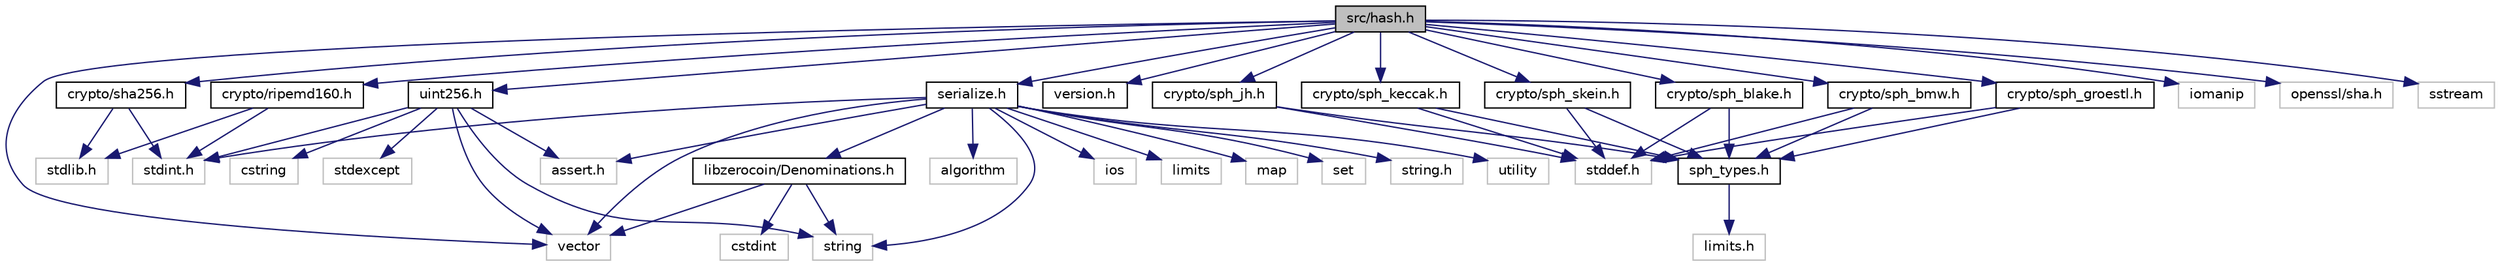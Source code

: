 digraph "src/hash.h"
{
  edge [fontname="Helvetica",fontsize="10",labelfontname="Helvetica",labelfontsize="10"];
  node [fontname="Helvetica",fontsize="10",shape=record];
  Node0 [label="src/hash.h",height=0.2,width=0.4,color="black", fillcolor="grey75", style="filled", fontcolor="black"];
  Node0 -> Node1 [color="midnightblue",fontsize="10",style="solid",fontname="Helvetica"];
  Node1 [label="crypto/ripemd160.h",height=0.2,width=0.4,color="black", fillcolor="white", style="filled",URL="$ripemd160_8h.html"];
  Node1 -> Node2 [color="midnightblue",fontsize="10",style="solid",fontname="Helvetica"];
  Node2 [label="stdint.h",height=0.2,width=0.4,color="grey75", fillcolor="white", style="filled"];
  Node1 -> Node3 [color="midnightblue",fontsize="10",style="solid",fontname="Helvetica"];
  Node3 [label="stdlib.h",height=0.2,width=0.4,color="grey75", fillcolor="white", style="filled"];
  Node0 -> Node4 [color="midnightblue",fontsize="10",style="solid",fontname="Helvetica"];
  Node4 [label="crypto/sha256.h",height=0.2,width=0.4,color="black", fillcolor="white", style="filled",URL="$sha256_8h.html"];
  Node4 -> Node2 [color="midnightblue",fontsize="10",style="solid",fontname="Helvetica"];
  Node4 -> Node3 [color="midnightblue",fontsize="10",style="solid",fontname="Helvetica"];
  Node0 -> Node5 [color="midnightblue",fontsize="10",style="solid",fontname="Helvetica"];
  Node5 [label="serialize.h",height=0.2,width=0.4,color="black", fillcolor="white", style="filled",URL="$serialize_8h.html"];
  Node5 -> Node6 [color="midnightblue",fontsize="10",style="solid",fontname="Helvetica"];
  Node6 [label="algorithm",height=0.2,width=0.4,color="grey75", fillcolor="white", style="filled"];
  Node5 -> Node7 [color="midnightblue",fontsize="10",style="solid",fontname="Helvetica"];
  Node7 [label="assert.h",height=0.2,width=0.4,color="grey75", fillcolor="white", style="filled"];
  Node5 -> Node8 [color="midnightblue",fontsize="10",style="solid",fontname="Helvetica"];
  Node8 [label="ios",height=0.2,width=0.4,color="grey75", fillcolor="white", style="filled"];
  Node5 -> Node9 [color="midnightblue",fontsize="10",style="solid",fontname="Helvetica"];
  Node9 [label="limits",height=0.2,width=0.4,color="grey75", fillcolor="white", style="filled"];
  Node5 -> Node10 [color="midnightblue",fontsize="10",style="solid",fontname="Helvetica"];
  Node10 [label="map",height=0.2,width=0.4,color="grey75", fillcolor="white", style="filled"];
  Node5 -> Node11 [color="midnightblue",fontsize="10",style="solid",fontname="Helvetica"];
  Node11 [label="set",height=0.2,width=0.4,color="grey75", fillcolor="white", style="filled"];
  Node5 -> Node2 [color="midnightblue",fontsize="10",style="solid",fontname="Helvetica"];
  Node5 -> Node12 [color="midnightblue",fontsize="10",style="solid",fontname="Helvetica"];
  Node12 [label="string.h",height=0.2,width=0.4,color="grey75", fillcolor="white", style="filled"];
  Node5 -> Node13 [color="midnightblue",fontsize="10",style="solid",fontname="Helvetica"];
  Node13 [label="string",height=0.2,width=0.4,color="grey75", fillcolor="white", style="filled"];
  Node5 -> Node14 [color="midnightblue",fontsize="10",style="solid",fontname="Helvetica"];
  Node14 [label="utility",height=0.2,width=0.4,color="grey75", fillcolor="white", style="filled"];
  Node5 -> Node15 [color="midnightblue",fontsize="10",style="solid",fontname="Helvetica"];
  Node15 [label="vector",height=0.2,width=0.4,color="grey75", fillcolor="white", style="filled"];
  Node5 -> Node16 [color="midnightblue",fontsize="10",style="solid",fontname="Helvetica"];
  Node16 [label="libzerocoin/Denominations.h",height=0.2,width=0.4,color="black", fillcolor="white", style="filled",URL="$_denominations_8h.html",tooltip="Denomination info for the Zerocoin library. "];
  Node16 -> Node17 [color="midnightblue",fontsize="10",style="solid",fontname="Helvetica"];
  Node17 [label="cstdint",height=0.2,width=0.4,color="grey75", fillcolor="white", style="filled"];
  Node16 -> Node13 [color="midnightblue",fontsize="10",style="solid",fontname="Helvetica"];
  Node16 -> Node15 [color="midnightblue",fontsize="10",style="solid",fontname="Helvetica"];
  Node0 -> Node18 [color="midnightblue",fontsize="10",style="solid",fontname="Helvetica"];
  Node18 [label="uint256.h",height=0.2,width=0.4,color="black", fillcolor="white", style="filled",URL="$uint256_8h.html"];
  Node18 -> Node7 [color="midnightblue",fontsize="10",style="solid",fontname="Helvetica"];
  Node18 -> Node19 [color="midnightblue",fontsize="10",style="solid",fontname="Helvetica"];
  Node19 [label="cstring",height=0.2,width=0.4,color="grey75", fillcolor="white", style="filled"];
  Node18 -> Node20 [color="midnightblue",fontsize="10",style="solid",fontname="Helvetica"];
  Node20 [label="stdexcept",height=0.2,width=0.4,color="grey75", fillcolor="white", style="filled"];
  Node18 -> Node2 [color="midnightblue",fontsize="10",style="solid",fontname="Helvetica"];
  Node18 -> Node13 [color="midnightblue",fontsize="10",style="solid",fontname="Helvetica"];
  Node18 -> Node15 [color="midnightblue",fontsize="10",style="solid",fontname="Helvetica"];
  Node0 -> Node21 [color="midnightblue",fontsize="10",style="solid",fontname="Helvetica"];
  Node21 [label="version.h",height=0.2,width=0.4,color="black", fillcolor="white", style="filled",URL="$version_8h.html"];
  Node0 -> Node22 [color="midnightblue",fontsize="10",style="solid",fontname="Helvetica"];
  Node22 [label="crypto/sph_blake.h",height=0.2,width=0.4,color="black", fillcolor="white", style="filled",URL="$sph__blake_8h.html",tooltip="BLAKE interface. "];
  Node22 -> Node23 [color="midnightblue",fontsize="10",style="solid",fontname="Helvetica"];
  Node23 [label="stddef.h",height=0.2,width=0.4,color="grey75", fillcolor="white", style="filled"];
  Node22 -> Node24 [color="midnightblue",fontsize="10",style="solid",fontname="Helvetica"];
  Node24 [label="sph_types.h",height=0.2,width=0.4,color="black", fillcolor="white", style="filled",URL="$sph__types_8h.html",tooltip="Basic type definitions. "];
  Node24 -> Node25 [color="midnightblue",fontsize="10",style="solid",fontname="Helvetica"];
  Node25 [label="limits.h",height=0.2,width=0.4,color="grey75", fillcolor="white", style="filled"];
  Node0 -> Node26 [color="midnightblue",fontsize="10",style="solid",fontname="Helvetica"];
  Node26 [label="crypto/sph_bmw.h",height=0.2,width=0.4,color="black", fillcolor="white", style="filled",URL="$sph__bmw_8h.html",tooltip="BMW interface. "];
  Node26 -> Node23 [color="midnightblue",fontsize="10",style="solid",fontname="Helvetica"];
  Node26 -> Node24 [color="midnightblue",fontsize="10",style="solid",fontname="Helvetica"];
  Node0 -> Node27 [color="midnightblue",fontsize="10",style="solid",fontname="Helvetica"];
  Node27 [label="crypto/sph_groestl.h",height=0.2,width=0.4,color="black", fillcolor="white", style="filled",URL="$sph__groestl_8h.html",tooltip="Groestl interface. "];
  Node27 -> Node23 [color="midnightblue",fontsize="10",style="solid",fontname="Helvetica"];
  Node27 -> Node24 [color="midnightblue",fontsize="10",style="solid",fontname="Helvetica"];
  Node0 -> Node28 [color="midnightblue",fontsize="10",style="solid",fontname="Helvetica"];
  Node28 [label="crypto/sph_jh.h",height=0.2,width=0.4,color="black", fillcolor="white", style="filled",URL="$sph__jh_8h.html",tooltip="JH interface. "];
  Node28 -> Node23 [color="midnightblue",fontsize="10",style="solid",fontname="Helvetica"];
  Node28 -> Node24 [color="midnightblue",fontsize="10",style="solid",fontname="Helvetica"];
  Node0 -> Node29 [color="midnightblue",fontsize="10",style="solid",fontname="Helvetica"];
  Node29 [label="crypto/sph_keccak.h",height=0.2,width=0.4,color="black", fillcolor="white", style="filled",URL="$sph__keccak_8h.html",tooltip="Keccak interface. "];
  Node29 -> Node23 [color="midnightblue",fontsize="10",style="solid",fontname="Helvetica"];
  Node29 -> Node24 [color="midnightblue",fontsize="10",style="solid",fontname="Helvetica"];
  Node0 -> Node30 [color="midnightblue",fontsize="10",style="solid",fontname="Helvetica"];
  Node30 [label="crypto/sph_skein.h",height=0.2,width=0.4,color="black", fillcolor="white", style="filled",URL="$sph__skein_8h.html",tooltip="Skein interface. "];
  Node30 -> Node23 [color="midnightblue",fontsize="10",style="solid",fontname="Helvetica"];
  Node30 -> Node24 [color="midnightblue",fontsize="10",style="solid",fontname="Helvetica"];
  Node0 -> Node31 [color="midnightblue",fontsize="10",style="solid",fontname="Helvetica"];
  Node31 [label="iomanip",height=0.2,width=0.4,color="grey75", fillcolor="white", style="filled"];
  Node0 -> Node32 [color="midnightblue",fontsize="10",style="solid",fontname="Helvetica"];
  Node32 [label="openssl/sha.h",height=0.2,width=0.4,color="grey75", fillcolor="white", style="filled"];
  Node0 -> Node33 [color="midnightblue",fontsize="10",style="solid",fontname="Helvetica"];
  Node33 [label="sstream",height=0.2,width=0.4,color="grey75", fillcolor="white", style="filled"];
  Node0 -> Node15 [color="midnightblue",fontsize="10",style="solid",fontname="Helvetica"];
}
